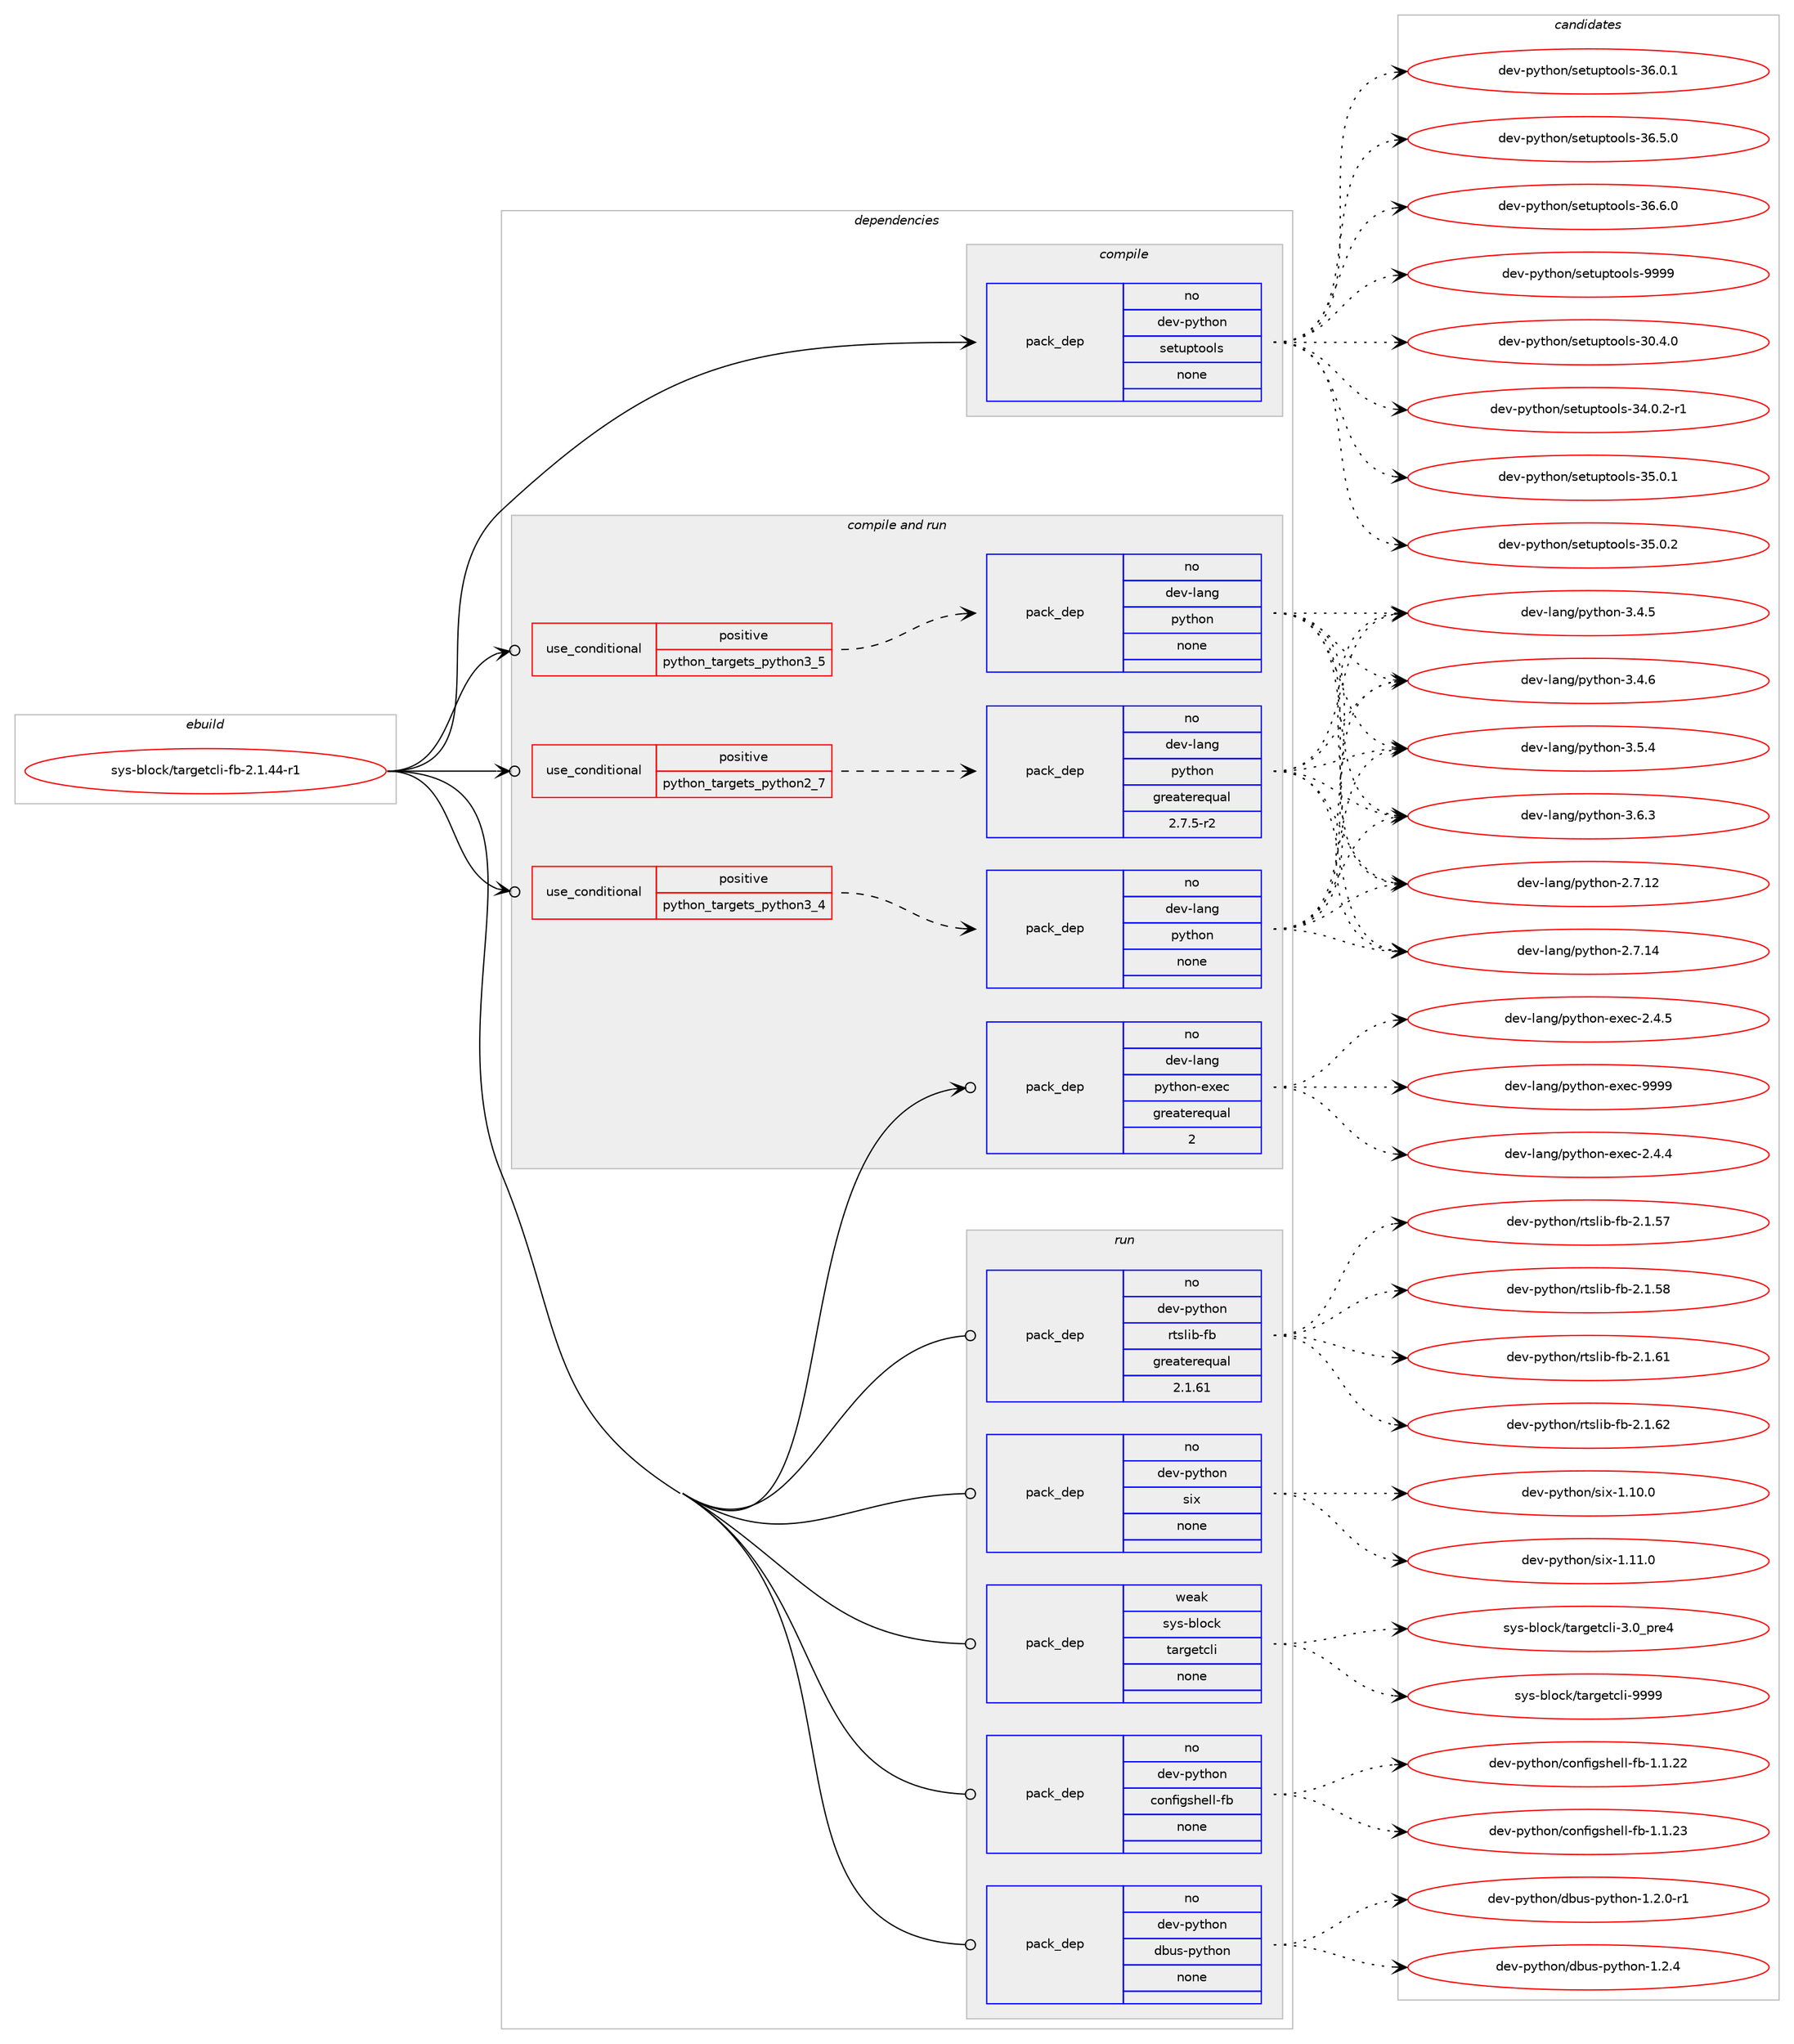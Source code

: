 digraph prolog {

# *************
# Graph options
# *************

newrank=true;
concentrate=true;
compound=true;
graph [rankdir=LR,fontname=Helvetica,fontsize=10,ranksep=1.5];#, ranksep=2.5, nodesep=0.2];
edge  [arrowhead=vee];
node  [fontname=Helvetica,fontsize=10];

# **********
# The ebuild
# **********

subgraph cluster_leftcol {
color=gray;
rank=same;
label=<<i>ebuild</i>>;
id [label="sys-block/targetcli-fb-2.1.44-r1", color=red, width=4, href="../sys-block/targetcli-fb-2.1.44-r1.svg"];
}

# ****************
# The dependencies
# ****************

subgraph cluster_midcol {
color=gray;
label=<<i>dependencies</i>>;
subgraph cluster_compile {
fillcolor="#eeeeee";
style=filled;
label=<<i>compile</i>>;
subgraph pack353652 {
dependency476769 [label=<<TABLE BORDER="0" CELLBORDER="1" CELLSPACING="0" CELLPADDING="4" WIDTH="220"><TR><TD ROWSPAN="6" CELLPADDING="30">pack_dep</TD></TR><TR><TD WIDTH="110">no</TD></TR><TR><TD>dev-python</TD></TR><TR><TD>setuptools</TD></TR><TR><TD>none</TD></TR><TR><TD></TD></TR></TABLE>>, shape=none, color=blue];
}
id:e -> dependency476769:w [weight=20,style="solid",arrowhead="vee"];
}
subgraph cluster_compileandrun {
fillcolor="#eeeeee";
style=filled;
label=<<i>compile and run</i>>;
subgraph cond114810 {
dependency476770 [label=<<TABLE BORDER="0" CELLBORDER="1" CELLSPACING="0" CELLPADDING="4"><TR><TD ROWSPAN="3" CELLPADDING="10">use_conditional</TD></TR><TR><TD>positive</TD></TR><TR><TD>python_targets_python2_7</TD></TR></TABLE>>, shape=none, color=red];
subgraph pack353653 {
dependency476771 [label=<<TABLE BORDER="0" CELLBORDER="1" CELLSPACING="0" CELLPADDING="4" WIDTH="220"><TR><TD ROWSPAN="6" CELLPADDING="30">pack_dep</TD></TR><TR><TD WIDTH="110">no</TD></TR><TR><TD>dev-lang</TD></TR><TR><TD>python</TD></TR><TR><TD>greaterequal</TD></TR><TR><TD>2.7.5-r2</TD></TR></TABLE>>, shape=none, color=blue];
}
dependency476770:e -> dependency476771:w [weight=20,style="dashed",arrowhead="vee"];
}
id:e -> dependency476770:w [weight=20,style="solid",arrowhead="odotvee"];
subgraph cond114811 {
dependency476772 [label=<<TABLE BORDER="0" CELLBORDER="1" CELLSPACING="0" CELLPADDING="4"><TR><TD ROWSPAN="3" CELLPADDING="10">use_conditional</TD></TR><TR><TD>positive</TD></TR><TR><TD>python_targets_python3_4</TD></TR></TABLE>>, shape=none, color=red];
subgraph pack353654 {
dependency476773 [label=<<TABLE BORDER="0" CELLBORDER="1" CELLSPACING="0" CELLPADDING="4" WIDTH="220"><TR><TD ROWSPAN="6" CELLPADDING="30">pack_dep</TD></TR><TR><TD WIDTH="110">no</TD></TR><TR><TD>dev-lang</TD></TR><TR><TD>python</TD></TR><TR><TD>none</TD></TR><TR><TD></TD></TR></TABLE>>, shape=none, color=blue];
}
dependency476772:e -> dependency476773:w [weight=20,style="dashed",arrowhead="vee"];
}
id:e -> dependency476772:w [weight=20,style="solid",arrowhead="odotvee"];
subgraph cond114812 {
dependency476774 [label=<<TABLE BORDER="0" CELLBORDER="1" CELLSPACING="0" CELLPADDING="4"><TR><TD ROWSPAN="3" CELLPADDING="10">use_conditional</TD></TR><TR><TD>positive</TD></TR><TR><TD>python_targets_python3_5</TD></TR></TABLE>>, shape=none, color=red];
subgraph pack353655 {
dependency476775 [label=<<TABLE BORDER="0" CELLBORDER="1" CELLSPACING="0" CELLPADDING="4" WIDTH="220"><TR><TD ROWSPAN="6" CELLPADDING="30">pack_dep</TD></TR><TR><TD WIDTH="110">no</TD></TR><TR><TD>dev-lang</TD></TR><TR><TD>python</TD></TR><TR><TD>none</TD></TR><TR><TD></TD></TR></TABLE>>, shape=none, color=blue];
}
dependency476774:e -> dependency476775:w [weight=20,style="dashed",arrowhead="vee"];
}
id:e -> dependency476774:w [weight=20,style="solid",arrowhead="odotvee"];
subgraph pack353656 {
dependency476776 [label=<<TABLE BORDER="0" CELLBORDER="1" CELLSPACING="0" CELLPADDING="4" WIDTH="220"><TR><TD ROWSPAN="6" CELLPADDING="30">pack_dep</TD></TR><TR><TD WIDTH="110">no</TD></TR><TR><TD>dev-lang</TD></TR><TR><TD>python-exec</TD></TR><TR><TD>greaterequal</TD></TR><TR><TD>2</TD></TR></TABLE>>, shape=none, color=blue];
}
id:e -> dependency476776:w [weight=20,style="solid",arrowhead="odotvee"];
}
subgraph cluster_run {
fillcolor="#eeeeee";
style=filled;
label=<<i>run</i>>;
subgraph pack353657 {
dependency476777 [label=<<TABLE BORDER="0" CELLBORDER="1" CELLSPACING="0" CELLPADDING="4" WIDTH="220"><TR><TD ROWSPAN="6" CELLPADDING="30">pack_dep</TD></TR><TR><TD WIDTH="110">no</TD></TR><TR><TD>dev-python</TD></TR><TR><TD>configshell-fb</TD></TR><TR><TD>none</TD></TR><TR><TD></TD></TR></TABLE>>, shape=none, color=blue];
}
id:e -> dependency476777:w [weight=20,style="solid",arrowhead="odot"];
subgraph pack353658 {
dependency476778 [label=<<TABLE BORDER="0" CELLBORDER="1" CELLSPACING="0" CELLPADDING="4" WIDTH="220"><TR><TD ROWSPAN="6" CELLPADDING="30">pack_dep</TD></TR><TR><TD WIDTH="110">no</TD></TR><TR><TD>dev-python</TD></TR><TR><TD>dbus-python</TD></TR><TR><TD>none</TD></TR><TR><TD></TD></TR></TABLE>>, shape=none, color=blue];
}
id:e -> dependency476778:w [weight=20,style="solid",arrowhead="odot"];
subgraph pack353659 {
dependency476779 [label=<<TABLE BORDER="0" CELLBORDER="1" CELLSPACING="0" CELLPADDING="4" WIDTH="220"><TR><TD ROWSPAN="6" CELLPADDING="30">pack_dep</TD></TR><TR><TD WIDTH="110">no</TD></TR><TR><TD>dev-python</TD></TR><TR><TD>rtslib-fb</TD></TR><TR><TD>greaterequal</TD></TR><TR><TD>2.1.61</TD></TR></TABLE>>, shape=none, color=blue];
}
id:e -> dependency476779:w [weight=20,style="solid",arrowhead="odot"];
subgraph pack353660 {
dependency476780 [label=<<TABLE BORDER="0" CELLBORDER="1" CELLSPACING="0" CELLPADDING="4" WIDTH="220"><TR><TD ROWSPAN="6" CELLPADDING="30">pack_dep</TD></TR><TR><TD WIDTH="110">no</TD></TR><TR><TD>dev-python</TD></TR><TR><TD>six</TD></TR><TR><TD>none</TD></TR><TR><TD></TD></TR></TABLE>>, shape=none, color=blue];
}
id:e -> dependency476780:w [weight=20,style="solid",arrowhead="odot"];
subgraph pack353661 {
dependency476781 [label=<<TABLE BORDER="0" CELLBORDER="1" CELLSPACING="0" CELLPADDING="4" WIDTH="220"><TR><TD ROWSPAN="6" CELLPADDING="30">pack_dep</TD></TR><TR><TD WIDTH="110">weak</TD></TR><TR><TD>sys-block</TD></TR><TR><TD>targetcli</TD></TR><TR><TD>none</TD></TR><TR><TD></TD></TR></TABLE>>, shape=none, color=blue];
}
id:e -> dependency476781:w [weight=20,style="solid",arrowhead="odot"];
}
}

# **************
# The candidates
# **************

subgraph cluster_choices {
rank=same;
color=gray;
label=<<i>candidates</i>>;

subgraph choice353652 {
color=black;
nodesep=1;
choice100101118451121211161041111104711510111611711211611111110811545514846524648 [label="dev-python/setuptools-30.4.0", color=red, width=4,href="../dev-python/setuptools-30.4.0.svg"];
choice1001011184511212111610411111047115101116117112116111111108115455152464846504511449 [label="dev-python/setuptools-34.0.2-r1", color=red, width=4,href="../dev-python/setuptools-34.0.2-r1.svg"];
choice100101118451121211161041111104711510111611711211611111110811545515346484649 [label="dev-python/setuptools-35.0.1", color=red, width=4,href="../dev-python/setuptools-35.0.1.svg"];
choice100101118451121211161041111104711510111611711211611111110811545515346484650 [label="dev-python/setuptools-35.0.2", color=red, width=4,href="../dev-python/setuptools-35.0.2.svg"];
choice100101118451121211161041111104711510111611711211611111110811545515446484649 [label="dev-python/setuptools-36.0.1", color=red, width=4,href="../dev-python/setuptools-36.0.1.svg"];
choice100101118451121211161041111104711510111611711211611111110811545515446534648 [label="dev-python/setuptools-36.5.0", color=red, width=4,href="../dev-python/setuptools-36.5.0.svg"];
choice100101118451121211161041111104711510111611711211611111110811545515446544648 [label="dev-python/setuptools-36.6.0", color=red, width=4,href="../dev-python/setuptools-36.6.0.svg"];
choice10010111845112121116104111110471151011161171121161111111081154557575757 [label="dev-python/setuptools-9999", color=red, width=4,href="../dev-python/setuptools-9999.svg"];
dependency476769:e -> choice100101118451121211161041111104711510111611711211611111110811545514846524648:w [style=dotted,weight="100"];
dependency476769:e -> choice1001011184511212111610411111047115101116117112116111111108115455152464846504511449:w [style=dotted,weight="100"];
dependency476769:e -> choice100101118451121211161041111104711510111611711211611111110811545515346484649:w [style=dotted,weight="100"];
dependency476769:e -> choice100101118451121211161041111104711510111611711211611111110811545515346484650:w [style=dotted,weight="100"];
dependency476769:e -> choice100101118451121211161041111104711510111611711211611111110811545515446484649:w [style=dotted,weight="100"];
dependency476769:e -> choice100101118451121211161041111104711510111611711211611111110811545515446534648:w [style=dotted,weight="100"];
dependency476769:e -> choice100101118451121211161041111104711510111611711211611111110811545515446544648:w [style=dotted,weight="100"];
dependency476769:e -> choice10010111845112121116104111110471151011161171121161111111081154557575757:w [style=dotted,weight="100"];
}
subgraph choice353653 {
color=black;
nodesep=1;
choice10010111845108971101034711212111610411111045504655464950 [label="dev-lang/python-2.7.12", color=red, width=4,href="../dev-lang/python-2.7.12.svg"];
choice10010111845108971101034711212111610411111045504655464952 [label="dev-lang/python-2.7.14", color=red, width=4,href="../dev-lang/python-2.7.14.svg"];
choice100101118451089711010347112121116104111110455146524653 [label="dev-lang/python-3.4.5", color=red, width=4,href="../dev-lang/python-3.4.5.svg"];
choice100101118451089711010347112121116104111110455146524654 [label="dev-lang/python-3.4.6", color=red, width=4,href="../dev-lang/python-3.4.6.svg"];
choice100101118451089711010347112121116104111110455146534652 [label="dev-lang/python-3.5.4", color=red, width=4,href="../dev-lang/python-3.5.4.svg"];
choice100101118451089711010347112121116104111110455146544651 [label="dev-lang/python-3.6.3", color=red, width=4,href="../dev-lang/python-3.6.3.svg"];
dependency476771:e -> choice10010111845108971101034711212111610411111045504655464950:w [style=dotted,weight="100"];
dependency476771:e -> choice10010111845108971101034711212111610411111045504655464952:w [style=dotted,weight="100"];
dependency476771:e -> choice100101118451089711010347112121116104111110455146524653:w [style=dotted,weight="100"];
dependency476771:e -> choice100101118451089711010347112121116104111110455146524654:w [style=dotted,weight="100"];
dependency476771:e -> choice100101118451089711010347112121116104111110455146534652:w [style=dotted,weight="100"];
dependency476771:e -> choice100101118451089711010347112121116104111110455146544651:w [style=dotted,weight="100"];
}
subgraph choice353654 {
color=black;
nodesep=1;
choice10010111845108971101034711212111610411111045504655464950 [label="dev-lang/python-2.7.12", color=red, width=4,href="../dev-lang/python-2.7.12.svg"];
choice10010111845108971101034711212111610411111045504655464952 [label="dev-lang/python-2.7.14", color=red, width=4,href="../dev-lang/python-2.7.14.svg"];
choice100101118451089711010347112121116104111110455146524653 [label="dev-lang/python-3.4.5", color=red, width=4,href="../dev-lang/python-3.4.5.svg"];
choice100101118451089711010347112121116104111110455146524654 [label="dev-lang/python-3.4.6", color=red, width=4,href="../dev-lang/python-3.4.6.svg"];
choice100101118451089711010347112121116104111110455146534652 [label="dev-lang/python-3.5.4", color=red, width=4,href="../dev-lang/python-3.5.4.svg"];
choice100101118451089711010347112121116104111110455146544651 [label="dev-lang/python-3.6.3", color=red, width=4,href="../dev-lang/python-3.6.3.svg"];
dependency476773:e -> choice10010111845108971101034711212111610411111045504655464950:w [style=dotted,weight="100"];
dependency476773:e -> choice10010111845108971101034711212111610411111045504655464952:w [style=dotted,weight="100"];
dependency476773:e -> choice100101118451089711010347112121116104111110455146524653:w [style=dotted,weight="100"];
dependency476773:e -> choice100101118451089711010347112121116104111110455146524654:w [style=dotted,weight="100"];
dependency476773:e -> choice100101118451089711010347112121116104111110455146534652:w [style=dotted,weight="100"];
dependency476773:e -> choice100101118451089711010347112121116104111110455146544651:w [style=dotted,weight="100"];
}
subgraph choice353655 {
color=black;
nodesep=1;
choice10010111845108971101034711212111610411111045504655464950 [label="dev-lang/python-2.7.12", color=red, width=4,href="../dev-lang/python-2.7.12.svg"];
choice10010111845108971101034711212111610411111045504655464952 [label="dev-lang/python-2.7.14", color=red, width=4,href="../dev-lang/python-2.7.14.svg"];
choice100101118451089711010347112121116104111110455146524653 [label="dev-lang/python-3.4.5", color=red, width=4,href="../dev-lang/python-3.4.5.svg"];
choice100101118451089711010347112121116104111110455146524654 [label="dev-lang/python-3.4.6", color=red, width=4,href="../dev-lang/python-3.4.6.svg"];
choice100101118451089711010347112121116104111110455146534652 [label="dev-lang/python-3.5.4", color=red, width=4,href="../dev-lang/python-3.5.4.svg"];
choice100101118451089711010347112121116104111110455146544651 [label="dev-lang/python-3.6.3", color=red, width=4,href="../dev-lang/python-3.6.3.svg"];
dependency476775:e -> choice10010111845108971101034711212111610411111045504655464950:w [style=dotted,weight="100"];
dependency476775:e -> choice10010111845108971101034711212111610411111045504655464952:w [style=dotted,weight="100"];
dependency476775:e -> choice100101118451089711010347112121116104111110455146524653:w [style=dotted,weight="100"];
dependency476775:e -> choice100101118451089711010347112121116104111110455146524654:w [style=dotted,weight="100"];
dependency476775:e -> choice100101118451089711010347112121116104111110455146534652:w [style=dotted,weight="100"];
dependency476775:e -> choice100101118451089711010347112121116104111110455146544651:w [style=dotted,weight="100"];
}
subgraph choice353656 {
color=black;
nodesep=1;
choice1001011184510897110103471121211161041111104510112010199455046524652 [label="dev-lang/python-exec-2.4.4", color=red, width=4,href="../dev-lang/python-exec-2.4.4.svg"];
choice1001011184510897110103471121211161041111104510112010199455046524653 [label="dev-lang/python-exec-2.4.5", color=red, width=4,href="../dev-lang/python-exec-2.4.5.svg"];
choice10010111845108971101034711212111610411111045101120101994557575757 [label="dev-lang/python-exec-9999", color=red, width=4,href="../dev-lang/python-exec-9999.svg"];
dependency476776:e -> choice1001011184510897110103471121211161041111104510112010199455046524652:w [style=dotted,weight="100"];
dependency476776:e -> choice1001011184510897110103471121211161041111104510112010199455046524653:w [style=dotted,weight="100"];
dependency476776:e -> choice10010111845108971101034711212111610411111045101120101994557575757:w [style=dotted,weight="100"];
}
subgraph choice353657 {
color=black;
nodesep=1;
choice100101118451121211161041111104799111110102105103115104101108108451029845494649465050 [label="dev-python/configshell-fb-1.1.22", color=red, width=4,href="../dev-python/configshell-fb-1.1.22.svg"];
choice100101118451121211161041111104799111110102105103115104101108108451029845494649465051 [label="dev-python/configshell-fb-1.1.23", color=red, width=4,href="../dev-python/configshell-fb-1.1.23.svg"];
dependency476777:e -> choice100101118451121211161041111104799111110102105103115104101108108451029845494649465050:w [style=dotted,weight="100"];
dependency476777:e -> choice100101118451121211161041111104799111110102105103115104101108108451029845494649465051:w [style=dotted,weight="100"];
}
subgraph choice353658 {
color=black;
nodesep=1;
choice100101118451121211161041111104710098117115451121211161041111104549465046484511449 [label="dev-python/dbus-python-1.2.0-r1", color=red, width=4,href="../dev-python/dbus-python-1.2.0-r1.svg"];
choice10010111845112121116104111110471009811711545112121116104111110454946504652 [label="dev-python/dbus-python-1.2.4", color=red, width=4,href="../dev-python/dbus-python-1.2.4.svg"];
dependency476778:e -> choice100101118451121211161041111104710098117115451121211161041111104549465046484511449:w [style=dotted,weight="100"];
dependency476778:e -> choice10010111845112121116104111110471009811711545112121116104111110454946504652:w [style=dotted,weight="100"];
}
subgraph choice353659 {
color=black;
nodesep=1;
choice100101118451121211161041111104711411611510810598451029845504649465355 [label="dev-python/rtslib-fb-2.1.57", color=red, width=4,href="../dev-python/rtslib-fb-2.1.57.svg"];
choice100101118451121211161041111104711411611510810598451029845504649465356 [label="dev-python/rtslib-fb-2.1.58", color=red, width=4,href="../dev-python/rtslib-fb-2.1.58.svg"];
choice100101118451121211161041111104711411611510810598451029845504649465449 [label="dev-python/rtslib-fb-2.1.61", color=red, width=4,href="../dev-python/rtslib-fb-2.1.61.svg"];
choice100101118451121211161041111104711411611510810598451029845504649465450 [label="dev-python/rtslib-fb-2.1.62", color=red, width=4,href="../dev-python/rtslib-fb-2.1.62.svg"];
dependency476779:e -> choice100101118451121211161041111104711411611510810598451029845504649465355:w [style=dotted,weight="100"];
dependency476779:e -> choice100101118451121211161041111104711411611510810598451029845504649465356:w [style=dotted,weight="100"];
dependency476779:e -> choice100101118451121211161041111104711411611510810598451029845504649465449:w [style=dotted,weight="100"];
dependency476779:e -> choice100101118451121211161041111104711411611510810598451029845504649465450:w [style=dotted,weight="100"];
}
subgraph choice353660 {
color=black;
nodesep=1;
choice100101118451121211161041111104711510512045494649484648 [label="dev-python/six-1.10.0", color=red, width=4,href="../dev-python/six-1.10.0.svg"];
choice100101118451121211161041111104711510512045494649494648 [label="dev-python/six-1.11.0", color=red, width=4,href="../dev-python/six-1.11.0.svg"];
dependency476780:e -> choice100101118451121211161041111104711510512045494649484648:w [style=dotted,weight="100"];
dependency476780:e -> choice100101118451121211161041111104711510512045494649494648:w [style=dotted,weight="100"];
}
subgraph choice353661 {
color=black;
nodesep=1;
choice115121115459810811199107471169711410310111699108105455146489511211410152 [label="sys-block/targetcli-3.0_pre4", color=red, width=4,href="../sys-block/targetcli-3.0_pre4.svg"];
choice1151211154598108111991074711697114103101116991081054557575757 [label="sys-block/targetcli-9999", color=red, width=4,href="../sys-block/targetcli-9999.svg"];
dependency476781:e -> choice115121115459810811199107471169711410310111699108105455146489511211410152:w [style=dotted,weight="100"];
dependency476781:e -> choice1151211154598108111991074711697114103101116991081054557575757:w [style=dotted,weight="100"];
}
}

}
